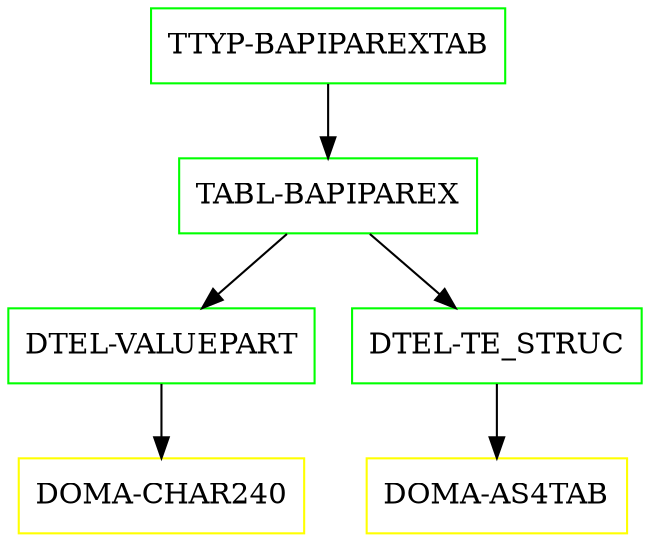 digraph G {
  "TTYP-BAPIPAREXTAB" [shape=box,color=green];
  "TABL-BAPIPAREX" [shape=box,color=green,URL="./TABL_BAPIPAREX.html"];
  "DTEL-VALUEPART" [shape=box,color=green,URL="./DTEL_VALUEPART.html"];
  "DOMA-CHAR240" [shape=box,color=yellow,URL="./DOMA_CHAR240.html"];
  "DTEL-TE_STRUC" [shape=box,color=green,URL="./DTEL_TE_STRUC.html"];
  "DOMA-AS4TAB" [shape=box,color=yellow,URL="./DOMA_AS4TAB.html"];
  "TTYP-BAPIPAREXTAB" -> "TABL-BAPIPAREX";
  "TABL-BAPIPAREX" -> "DTEL-TE_STRUC";
  "TABL-BAPIPAREX" -> "DTEL-VALUEPART";
  "DTEL-VALUEPART" -> "DOMA-CHAR240";
  "DTEL-TE_STRUC" -> "DOMA-AS4TAB";
}
